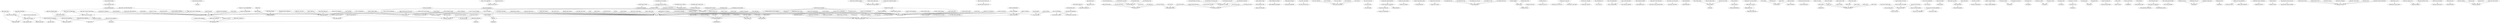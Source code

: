 digraph _tableRef{PLSQL_PROFILER_DATA->PLSQL_PROFILER_UNITS;
PLSQL_PROFILER_UNITS->PLSQL_PROFILER_RUNS;
SMP_JOB_TASK_INSTANCE_->SMP_JOB_;
TACCT_CONV_MAPPINGS->TCHART_OF_ACCOUNTS;
TADD_CLIENT_INFO->TCLIENT_DETAILS;
TAGENTS->TBRANCHES;
TAPP_CHNL_MAPS->TCHANNEL_MASTERS;
TAPP_GROUP_MAPPINGS_BAKUP->TAPP_GROUP_PROFILES_BAKUP;
TAPP_MENUS->TAPP_MENUS;
TAPP_MENU_PARMS->TAPP_MENUS;
TAPP_TYP_GRP_RULE_MAPPINGS->TZAP_APP_TYPES;
TAPP_TYP_GRP_RULE_MAPPINGS->TZAP_RULE_GROUPS;
TAPS_CHK_DEPLOYMENT_DTL->TAPS_CHK_DEPLOYMENT_MST;
TAPS_DEPLOY_BASE_DTL->TAPS_DEPLOY_BASE_MST;
TAPS_DEPLOY_DTL->TAPS_DEPLOY_MST;
TAPS_DEPLOY_MST->TAPS_DEPLOY_BASE_MST;
TARR_AUTOPAY_REQS->TPT_CHG_CTL;
TARR_AUTOPAY_REQS_HIST->TPT_CHG_CTL_HIST;
TARR_AUTOPAY_REQ_FND_ALLOCS->TFUNDS;
TAVY_PREM_TEST_HIST->TPOLICYS;
TAVY_VALUE_DTLS->TPOLICYS;
TBANK_DETAILS->TBANK_MASTERS;
TBANK_FEE->TBANK_DETAILS;
TBAS_CHNL_CAT_DOC_MAPS->TBAS_CHNL_CAT_MAPS;
TBAS_CHNL_CAT_DOC_MAPS->TBAS_DOC_TYP_DEFS;
TBAS_CHNL_CAT_DOC_PROD_MAPS->TBAS_CHNL_CAT_DOC_MAPS;
TBAS_CHNL_CAT_DOC_PROD_MAPS->TPRODUCT_VERS;
TBAS_CHNL_CAT_DOC_TERR_MAPS->TBAS_CHNL_CAT_DOC_MAPS;
TBAS_CHNL_CAT_DOC_TERR_MAPS->TTERR_MASTERS;
TBAS_CHNL_CAT_MAPS->TBAS_BIZ_CAT_DEFS;
TBAS_CHNL_CAT_MAPS->TBAS_CHANNEL_DEFS;
TBAS_CHNL_CAT_MAPS->TBAS_DEPT_DEFS;
TBAS_CHNL_CAT_PROB_MAPS->TBAS_CHNL_CAT_DOC_MAPS;
TBAS_CHNL_CAT_PROB_MAPS->TBAS_PROBLEM_DEFS;
TBAS_CHNL_CAT_TERR_PROB_MAPS->TBAS_CHNL_CAT_DOC_TERR_MAPS;
TBAS_CHNL_CAT_TERR_PROB_MAPS->TBAS_PROBLEM_DEFS;
TBAS_DOC_PROBLEM_MAPS->TBAS_DOC_TYP_DEFS;
TBAS_DOC_PROBLEM_MAPS->TBAS_PROBLEM_DEFS;
TBAS_DOC_RECEIVE_HDRS->TBAS_CHNL_CAT_MAPS;
TBAS_DOC_RECEIVE_HDRS_TEMP->TBAS_CHNL_CAT_MAPS;
TBAS_TRACK_DTLS->TBAS_DEPT_DEFS;
TBAS_TRACK_DTLS->TBAS_DOC_RECEIVE_HDRS;
TBAS_TRACK_HISTORIES->TBAS_BIZ_CAT_DEFS;
TBAS_TRACK_HISTORIES->TBAS_DEPT_DEFS;
TBAS_TRACK_HISTORIES->TBAS_DOC_RECEIVE_HDRS;
TBA_BANK_AGENT_MAPPINGS->TBANK_MASTERS;
TBA_BANK_AGENT_MAPPINGS->TTERR_MASTERS;
TBA_FP_DETAILS->TAGENTS;
TBENEFICIARY_DETAILS->TPOLICYS;
TBPO_SERVICE_STATS->TBPO_SERVICE_TYPES;
TBPO_SERVICE_TYPES->TDMS_DOC_TYPE_DEFS;
TBPO_WRKBENCH_DETAILS->TBPO_WRKBENCH_HEADERS;
TBUNDLE_PLAN_MAPPINGS->TPLANS;
TBUNDLE_PROD_MAPPINGS->TPRODUCTS;
TCASH_BATCH_DETAILS->TCASH_BATCH_HEADERS;
TCHANNEL_MEMBERS->TCHANNEL_MASTERS;
TCHNL_CAMPAIGNS->TCHANNEL_MEMBERS;
TCIC_SRVY_USER_GRPS->TCIC_SRVY_ASIGN_RULES;
TCIC_USER->TUSER_PROFILES;
TCISC_AGT_PROCESS->TCISC_SERVICE_DETAILS;
TCISC_CONTENT->TCISC_SERVICE_DETAILS;
TCISC_POL_LINKS->TCISC_SERVICE_DETAILS;
TCISC_PROCESS->TCISC_SERVICE_DETAILS;
TCISC_RESULT->TCISC_SERVICE_DETAILS;
TCIS_QSTN_ITEM->TCIS_QSTN_HDR;
TCIS_QSTN_ITEM_DTL->TCIS_QSTN_ITEM;
TCLAIM_BNFT_PARA_MAPPINGS->TCLAIM_PLAN_BNFT_MAPPINGS;
TCLAIM_CAL_ITEM_DETAILS->TCLAIM_CAL_DETAILS;
TCLAIM_CAL_RULES_HM->TCLAIM_CAL_MNEMONICS;
TCLAIM_CODE_REASN_LINKS->TCLAIM_REASN_DEF;
TCLAIM_DETAILS->TCLIENT_DETAILS;
TCLAIM_DETAILS->TPOLICYS;
TCLAIM_INPUT_RULES_HM->TCLAIM_INPUT_ITEMS;
TCLAIM_PLAN_BNFT_MAPPINGS->TCLAIM_BENEFITS;
TCLAIM_PLAN_BNFT_MAPPINGS->TCLAIM_CAL_RULES_HM;
TCLAIM_PRVD_ACCTS->TCHART_OF_ACCOUNTS;
TCLIENT_ADDRESSES->TCLIENT_DETAILS;
TCLIENT_AGENT_LINKS->TCLIENT_DETAILS;
TCLIENT_BANK_ACCOUNTS->TCLIENT_DETAILS;
TCLIENT_BANK_ACCOUNT_CHARGES->TCLIENT_DETAILS;
TCLIENT_BANK_ACCOUNT_CHARGES->TPOLICYS;
TCLIENT_BANK_ACCOUNT_CHARGES->TUSER_PROFILES;
TCLIENT_CONSOLIDATIONS->TCLIENT_DETAILS;
TCLIENT_FAMILY_LINKS->TCLIENT_DETAILS;
TCLIENT_OTHER_DETAILS->TCLIENT_DETAILS;
TCLIENT_POLICYS->TCLIENT_DETAILS;
TCLIENT_POLICYS->TPOLICYS;
TCLIENT_POLICY_CONDITIONS->TCLIENT_DETAILS;
TCLIENT_POLICY_CONDITIONS->TPOLICYS;
TCLIENT_POLICY_DISEASES->TCLIENT_POLICYS;
TCLIENT_POLICY_DISEASES->TDISEASES;
TCLIENT_POLICY_EXCLUSIONS->TCLIENT_DETAILS;
TCLIENT_POLICY_EXCLUSIONS->TPLANS;
TCLIENT_POLICY_EXCLUSIONS->TPOLICYS;
TCLIENT_POLICY_EXCLUSIONS->TPRODUCT_BENEFIT_DEFS;
TCLIENT_POLICY_LINKS->TCLIENT_ADDRESSES;
TCLIENT_POLICY_LINKS->TCLIENT_BANK_ACCOUNTS;
TCLIENT_POLICY_LINKS->TCLIENT_DETAILS;
TCLIENT_POLICY_LINKS->TPOLICYS;
TCLM_PARA_APP_TBL->TCLM_PARA_HDR;
TCLM_PARA_BNFY_TBL->TCLM_PARA_HDR;
TCLM_PARA_CALC_DTL_TBL->TCLM_PARA_HDR;
TCLM_PARA_CVG_TBL->TCLM_PARA_HDR;
TCLM_PARA_INCMP_TBL->TCLM_PARA_HDR;
TCNFRM_CHARGE->TCNFRM_TRXN;
TCNFRM_FUND_SUMY->TCNFRM_POL_LIST;
TCNFRM_TRXN->TCNFRM_POL_LIST;
TCNFRM_TRXN_FUND->TCNFRM_TRXN;
TCNFRM_TRXN_UL->TCNFRM_POL_LIST_UL;
TCOMMISSION_TRAILERS->TAGENTS;
TCOMMISSION_TRAILERS->TCOVERAGES;
TCOMM_ACCT_LOGC_DTL->TCOMM_ACCT_AGT_TYP_CTL;
TCOMM_ACCT_LOGC_DTL->TCOMM_ACCT_LOGC_HDR;
TCOMM_ACCT_VAR_MAP->TCOMM_ACCT_VAR_ITM;
TCOMM_TRAIL_CMPNTS->TCOMMISSION_TRAILERS;
TCOMM_TRAIL_CMPNTS->TCOVERAGE_CMPNTS;
TCOVERAGES->TCLIENT_DETAILS;
TCOVERAGES->TPLANS;
TCOVERAGES->TPOLICYS;
TCOVERAGES_INFO->TCOVERAGES;
TCOVERAGES_INFO_CMPNTS->TCOVERAGE_CMPNTS;
TCOVERAGE_ACCUMULATORS->TCOVERAGES;
TCOVERAGE_ACUM_CMPNTS->TCOVERAGE_LAYER_CMPNTS;
TCOVERAGE_CMPNTS->TCOVERAGES;
TCOVERAGE_COMPONENTS->TCOVERAGES;
TCOVERAGE_LAYERS->TCLIENT_DETAILS;
TCOVERAGE_LAYERS->TCOVERAGES;
TCOVERAGE_LAYERS->TPLANS;
TCOVERAGE_LAYERS->TPOLICYS;
TCOVERAGE_LAYER_CMPNTS->TCOVERAGE_CMPNTS;
TCOVERAGE_LAYER_CMPNTS->TCOVERAGE_LAYERS;
TCOVERAGE_RENW_DTLS->TCOVERAGES;
TCOVERAGE_RENW_TRACK_DTLS->TCOVERAGE_RENW_DTLS;
TCOVERAGE_RENW_VALUES->TCOVERAGES;
TCRRS->TPOLICYS;
TCRU_PROGRESS_CTL->TCRU_CHG_CTL;
TCRU_USER_AREA_PRIVS->TCRU_USER_REP_RELS;
TCRU_USER_OPER_PRIVS->TCRU_STAT_ACT_MAPPING;
TCRU_USER_OPER_PRIVS->TCRU_USER_REP_RELS;
TDDA_SETUPS->TPOLICYS;
TDDP_BANK_DETAILS->TBANK_MASTERS;
TDMS_EARCHIVE_PARMS->TDMS_EARCHIVE_CTL;
TDMS_PROC_STAT_TRXN_DEFS->TDMS_PROC_STAT_OLD2NEW_DEFS;
TDMS_PROC_SUB_STAT_DEFS->TDMS_PROC_STAT_DEFS;
TDNR_OPERATORS->TDNR_APPROVERS;
TDOC_DETAILS->TDOC_DEF;
TDOC_DETAIL_HISTS->TDOC_DETAILS;
TFIELD_GROUPS->TFIELD_VALUES;
TFIELD_VALUES->TFIELD_DESCRIPTIONS;
TFRANCHISE_AGENTS->TFRANCHISE_ADDRESSES;
TFRANCHISE_CATEGORYS->TFRANCHISE_ADDRESSES;
TFRANCHISE_POLICY_LINKS->TFRANCHISE_ADDRESSES;
TFRANCHISE_POLICY_LINKS->TPOLICYS;
TFREE_BNFT_CLI_POOL->TFREE_BNFT_DTLS;
TFREE_BNFT_CLI_POOL->TFREE_BNFT_PROJ_DTLS;
TFREE_BNFT_CLI_POOL_ANSWR->TFREE_BNFT_CLI_POOL;
TFREE_BNFT_DTLS->TFREE_BNFT_PROJ_DTLS;
TFUNC_PARM->TFUNCTIONS;
TFUND_ACCOUNTING_RULES->TFUND_TRXN_RULES;
TFUND_ALLOCATIONS->TCOVERAGES;
TFUND_ALLOCATIONS->TFUNDS;
TFUND_CHARGE_RATES->TFUNDS;
TFUND_INTEREST_RATES->TFUNDS;
TFUND_INTEREST_RATES->TFUND_INTEREST_SCHEDULES;
TFUND_PRICES->TFUNDS;
TFUND_SUMMARY->TFUNDS;
TFUND_SUMMARY->TPOLICYS;
TGROUP_APP_DEPENDENTS->TGROUP_APP_MEMBERS;
TGROUP_APP_MEMBERS->TFRANCHISE_ADDRESSES;
TGROUP_BANK_ACCOUNTS->TFRANCHISE_ADDRESSES;
TGROUP_CATEGORYS->TFRANCHISE_ADDRESSES;
TGROUP_CMP_DEPENDENTS->TGROUP_CMP_MEMBERS;
TGROUP_CMP_MEMBERS->TFRANCHISE_ADDRESSES;
TGROUP_CONTACTS->TGROUP_CATEGORYS;
TGROUP_DEPENDENTS->TGROUP_MEMBERS;
TGROUP_MEMBERS->TFRANCHISE_ADDRESSES;
TGROUP_MEMBERS->TGROUP_CATEGORYS;
TGROUP_MENU_PARM_VALU->TAPP_GROUP_PROFILES_BAKUP;
THDOC_APPLY->THDOC_BTCH;
THDOC_APPLY->THDOC_TYP_DEF;
THDOC_DTL->THDOC_TYP_DEF;
THDOC_DTL_TRXN->THDOC_DTL;
THDOC_GROUP->THDOC_TYP_DEF;
THDOC_GROUP_TRXN->THDOC_GROUP;
THDOC_POOL->THDOC_TYP_DEF;
THDOC_POOL_TRXN->THDOC_POOL;
THDOC_RPT_TRACK->THDOC_DTL;
THDOC_STATS->THDOC_TYP_DEF;
THDOC_STRG->THDOC_TYP_DEF;
THDOC_TERR_CTL->TTERR_MASTERS;
THDOC_XFER->THDOC_TYP_DEF;
TIA_CLM_INVOICES->TIA_CLM_DTL_EXT;
TIA_CLM_INV_ITM_VALUS->TIA_CLM_INVOICES;
TIA_CLM_INV_ITM_VALUS->TIA_CLM_INV_TEMP_ITEMS;
TIA_CLM_INV_MEDIC_INFO->TIA_CLM_INVOICES;
TIA_CLM_INV_TEMP_ITEMS->TIA_CLM_INV_TEMPLATES;
TIA_CLM_INV_TYP_TEMP_MAPPINGS->TIA_CLM_INV_TEMPLATES;
TIA_CLM_INV_TYP_TEMP_MAPPINGS->TIA_CLM_INV_TYPES;
TIA_CLM_MEDIC_COST_DTLS->TIA_CLM_MEDIC_COST_HDRS;
TIA_CLM_MEDIC_COST_HDRS->TIA_CLM_INVOICES;
TIA_CLM_MEDIC_INFO->TIA_CLM_DTL_EXT;
TINV_SP_FILE_MAPPINGS->TINV_SP_FILES;
TJI_APP_INFO->TJI_ZAP_MASTERS;
TJI_APP_INFO->TPOLICYS;
TJI_INCMPLT_INFO->TPOLICYS;
TJI_ZAP_DETAILS->TJI_ZAP_MASTERS;
TJI_ZAP_SOURCE->TJI_ZAP_MASTERS;
TLAYERS->TPOLICYS;
TLOAN_DETAILS->TPOLICYS;
TMED_SUPP_EXAM->TMED_DETAILS;
TMESSAGE_LOG->TFUNCTIONS;
TMIS_POLICYS_PREM_HIST->TPOLICYS;
TMKT_CAMP_BTCH->TMKT_CAMP_MASTERS;
TMKT_CAMP_CLM_INFO->TMKT_CAMP_BTCH;
TMKT_CAMP_INFO->TMKT_CAMP_BTCH;
TNB_QC_CHECK_RSLT->TPOLICYS;
TNB_SURVEY_RATE_SET->TTERR_MASTERS;
TNSP_VALUES->TPLANS;
TNT_CHK_LIST_SET->TCHANNEL_MASTERS;
TNT_CHK_LIST_SET->TNT_CHK_LIST_DEF;
TNT_FRAN_CTL->TFRANCHISE_ADDRESSES;
TNT_FRAN_DTL->TFRANCHISE_ADDRESSES;
TNT_FRAN_PROGRESS->TFRANCHISE_ADDRESSES;
TNT_FRAN_PROG_POL_LINKS->TFRANCHISE_ADDRESSES;
TNT_FRAN_TRACK_HISTORIES->TFRANCHISE_ADDRESSES;
TNT_PROGRESS_DEFS->TNT_ZONE_CAT_MAPPINGS;
TNT_PROGRESS_REMARKS->TPOLICYS;
TNT_REUW_LETTERS->TNT_REUW_WRK_BENCH;
TNT_UW_BUSINESS_GROUPS->TCHANNEL_MASTERS;
TNT_UW_CHNL_MEMBERS->TCHANNEL_MEMBERS;
TNT_UW_CHNL_TERRITORYS->TCHANNEL_MEMBERS;
TNT_UW_CHNL_TERRITORYS->TTERR_MASTERS;
TNT_UW_PROGRESS->TNT_PROGRESS_CATEGORYS;
TNT_UW_PROGRESS->TNT_PROGRESS_ZONES;
TNT_UW_PROGRESS->TPOLICYS;
TNT_UW_TERRITORYS->TCHANNEL_MASTERS;
TNT_UW_TERRITORYS->TTERR_MASTERS;
TNT_UW_TERR_GROUPS->TCHANNEL_MASTERS;
TNT_UW_TERR_GROUPS->TUW_TERR_GROUPS;
TNT_ZONE_CAT_MAPPINGS->TNT_PROGRESS_CATEGORYS;
TNT_ZONE_CAT_MAPPINGS->TNT_PROGRESS_ZONES;
TORPHAN_POLICIES->TPOLICYS;
TPAYOUT_TRACK_DETAILS->TPAYOUT_TRACK_HEADERS;
TPCLALA305_COMM->TPCLALA305;
TPCLALA305_FND_ALLOC->TPCLALA305;
TPCLALA306_CVG->TPCLALA306;
TPCLALA312_COMM->TPCLALA312;
TPCLALA312_OVER->TPCLALA312;
TPCLALA334_FND->TPCLALA334;
TPCLALA337_CVG->TPCLALA337;
TPCLALA337_CVG_FND->TPCLALA337_CVG;
TPCLALA339_TRI->TPCLALA339;
TPCLALA339_TRO->TPCLALA339;
TPLANS->TPRODUCTS;
TPLANS->TPRODUCT_VERS;
TPLAN_BONUS_MAPPINGS->TPLANS;
TPLAN_CHNL_TERR_MAPPINGS->TPLANS;
TPLAN_CLM_PARAMETERS->TPLANS;
TPLAN_CVG_CLAS->TPLANS;
TPLAN_CVG_CLAS_PARAMETERS->TPLAN_CLM_PARAMETERS;
TPLAN_FACE_AMTS->TPLANS;
TPLAN_FUND_MAPPINGS->TFUNDS;
TPLAN_FUND_MAPPINGS->TPLANS;
TPLAN_MEMBER_VERSIONS->TPLANS;
TPLAN_PACKAGES->TPLANS;
TPLAN_PREMS->TPLANS;
TPLAN_STD_PREM_DTL->TPLAN_STD_PREM_HEAD;
TPLAN_SUB_DESC->TPLANS;
TPLAN_TYPES->TPLAN_TYP_DEF;
TPOLICYS->TAGENTS;
TPOLICYS->TCHANNEL_MASTERS;
TPOLICYS->TFRANCHISE_ADDRESSES;
TPOLICYS->TUSER_PROFILES;
TPOLICY_DISCOUNTS->TCAMPAIGNS;
TPOLICY_FOLLOW_UP->TPOLICYS;
TPOLICY_LOCKS->TPOLICYS;
TPOLICY_RQST->TPOLICYS;
TPOLICY_UW_RESULT->TPOLICYS;
TPOL_FUND_BALANCES->TFUND_SUMMARY;
TPOL_XFER_HIST->TPOLICYS;
TPOM_CLI_HIS_DTLS->TCLIENT_DETAILS;
TPOM_CLI_HIS_DTLS->TPOM_CLI_HIS_HDR;
TPOM_RMRK_RT->TPOM_RMRK_RT_VERS;
TPOS_PROGRESS_DEFS->TPOS_ZONE_CAT_MAPPINGS;
TPOS_TMNA_DISB_HISTOIRES->TPOS_TMNA_MASTERS;
TPOS_ZONE_CAT_MAPPINGS->TPOS_PROGRESS_CATEGORYS;
TPOS_ZONE_CAT_MAPPINGS->TPOS_PROGRESS_ZONES;
TPPFALA302_DB_CR->TPPFALA302;
TPPFALA302_FND_LST->TPPFALA302;
TPPFALA302_PREM_HIST->TPPFALA302;
TPQEALA204_FND->TPQEALA204;
TPRODUCT_BENEFIT_DEFS->TPRODUCT_VERS;
TPRODUCT_VERS->TPRODUCTS;
TPROD_CHNL_MAPPINGS->TPRODUCTS;
TPROD_CLM_ITEM_MAPPINGS->TCLAIM_CAL_RULES;
TPROD_CLM_ITEM_MAPPINGS->TPROD_CLAIM_MAPPINGS;
TPROD_GRP_RULE_MAPPINGS->TPRODUCTS;
TPROD_GRP_RULE_MAPPINGS->TZAP_RULE_GROUPS;
TPROD_MATU_MAPPINGS->TPRODUCTS;
TPROD_RISK_MAPPINGS->TPRODUCTS;
TPROD_RISK_MAPPINGS->TRISK_DEF;
TPT_CHG_AUDIT_LOG->TPT_CHG_CTL;
TPT_CHG_AUDIT_LOG_HIST->TPT_CHG_CTL_HIST;
TPT_CHG_DTL->TPOS_CHANGE_TYPES;
TPT_CHG_DTL_HIST->TPOS_CHANGE_TYPES;
TPT_CHG_DTL_HIST->TPT_CHG_CTL_HIST;
TPT_CHG_OWN_DTL->TPOS_CHANGE_TYPES;
TPT_CHG_OWN_DTL->TPT_CHG_CTL;
TPT_NB_PROGRESS_DTL->TPT_PROGRESS_CTL;
TPT_NB_PROGRESS_DTL_HIST->TPT_PROGRESS_CTL_HIST;
TPT_PROGRESS_CTL->TPT_CHG_CTL;
TPT_PROGRESS_CTL_HIST->TPT_CHG_CTL_HIST;
TPT_PROGRESS_FILE_RECV->TPT_PROGRESS_CTL;
TPT_PROGRESS_FILE_RECV_HIST->TPT_PROGRESS_CTL_HIST;
TPT_PROGRESS_REQ->TPT_PROGRESS_CTL;
TPT_PROGRESS_REQ_HIST->TPT_PROGRESS_CTL_HIST;
TPT_PROGRESS_STAT->TPT_PROGRESS_CTL;
TPT_PROGRESS_STAT_HIST->TPT_PROGRESS_CTL_HIST;
TPT_SUB_DTL->TPT_CHG_CTL;
TPT_SUB_DTL_HIST->TPT_CHG_CTL_HIST;
TPT_TRACK_DTL->TPT_CHG_CTL;
TPT_TRACK_DTL_HIST->TPT_CHG_CTL_HIST;
TQUERY_REGISTERS->TUSER_PROFILES;
TREP_CNTRL->TFUNCTIONS;
TROLE_MENUS->TAPP_MENUS;
TROLE_MENUS->TROLE_PROFILES;
TSSO_MASTERS->TTERR_MASTERS;
TSUSPENSE_HISTORIES->TPOLICYS;
TTERMINATION_COV_DETAILS->TPOLICYS;
TTERMINATION_DETAILS->TPOLICYS;
TTERRITORY_GROUP_MAPPINGS->TTERRITORY_GROUPS;
TTERR_FACTORS->TTERR_FCT_DEFS;
TTERR_MASTERS->TUW_TERR_GROUPS;
TTERR_POL_NUM_DEF->TTERR_MASTERS;
TTRXN_HISTORIES->TUSER_PROFILES;
TUSER_GROUP_MAPPINGS_BAKUP->TAPP_GROUP_PROFILES_BAKUP;
TUSER_MENUS->TAPP_MENUS;
TUSER_MENUS->TUSER_PROFILES;
TUSER_PROFILES->TDEPARTMENTS;
TUSER_ROLES->TROLE_PROFILES;
TUSER_ROLES->TUSER_PROFILES;
TVAL_PROCESS_PLAN_CHG_DTLS->TVAL_PROCESS_PLAN_CHG_HDRS;
TVIP_AGT_HISTORIES->TUSER_PROFILES;
TWRK_APP_ACCOUNTS->TWRK_APP_POLICYS;
TWRK_APP_BNFY_DTLS->TWRK_APP_POLICYS;
TWRK_APP_CLIENTS->TWRK_APP_POLICYS;
TWRK_APP_COVERAGES->TWRK_APP_POLICYS;
TWRK_APP_NOTICE_HDR->TWRK_APP_POLICYS;
TWRK_APP_NTFY->TWRK_APP_POLICYS;
TWRK_APP_OTHR_INFOMATIONS->TWRK_APP_POLICYS;
TWRK_APP_PREM_RSLTS->TPOLICYS;
TWRK_CMP_PAGE->TFUNCTIONS;
TWRK_CMP_PAGE->TPRINT_CONTROLS;
TWRK_FRAN_CLI_CVG->TFRANCHISE_CLIENT_LINKS;
TWRK_NFO_WRKSHT_CVG->TWRK_NFO_WRKSHT;
TWRK_NFO_WRKSHT_FUND->TWRK_NFO_WRKSHT;
TWRK_NON_ZAP_DETAILS->TWRK_NON_ZAP_POLICYS;
TWRK_PEND_TRACKS->TPOLICYS;
TWRK_POM_CLI_EXTRACTS->TCLIENT_DETAILS;
TWRK_POM_CLI_EXTRACTS->TPOM_CLI_HIS_HDR;
TWRK_SRCH_DTLS->TWRK_SRCH_HDRS;
TYBT_DOC_BANK_LINKS->TDOC_DETAILS;
TYBT_DOC_POL_LINKS->TDOC_DETAILS;
TZAP_AGT_DETAILS->TZAP_AGT_MASTER;
TZAP_AGT_HIST->TZAP_AGT_MASTER;
TZAP_POL_HIST->TZAP_AGT_MASTER;
TZAP_RULE_GRP_MAPPINGS->TZAP_RULES;
TZAP_RULE_GRP_MAPPINGS->TZAP_RULE_GROUPS;
TZAP_RULE_MSG_MAPPINGS->TMESSAGES;
TZAP_RULE_MSG_MAPPINGS->TZAP_RULES;
TZAP_STRU_GROUPS_HIST->TZAP_AGT_MASTER;
}
